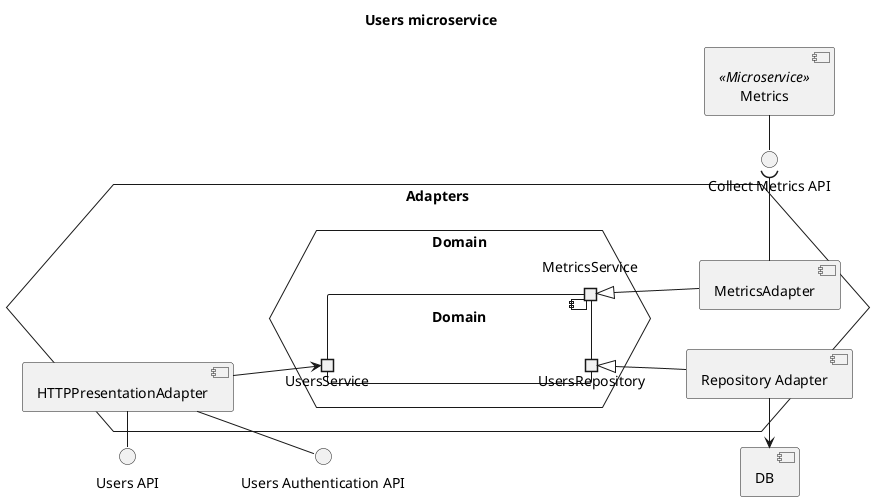 @startuml users-components

title "Users microservice"

left to right direction

component "DB"
interface "Users API" as UsersAPI
interface "Users Authentication API" as UsersAuthAPI
interface "Collect Metrics API" as CollectMetricsAPI

hexagon Adapters {
    hexagon Domain as DomainHex {
        component Domain {
            portout "UsersRepository" as Repo
            portout MetricsService
            portin UsersService
        }
    }

    component "Repository Adapter" as RepoAdapter
    RepoAdapter -u-|> Repo
    RepoAdapter -l-> DB

    component MetricsAdapter
    MetricsAdapter -u-|> MetricsService
    MetricsAdapter -r-( CollectMetricsAPI

    component "HTTPPresentationAdapter" as HTTPAdapter
    HTTPAdapter -d-> UsersService
    HTTPAdapter -() UsersAPI
    HTTPAdapter -() UsersAuthAPI
    ' just for layout
    UsersAPI -[hidden]-> UsersAuthAPI
}

component "Metrics" as Metrics <<Microservice>>
Metrics -r-() CollectMetricsAPI

@enduml
